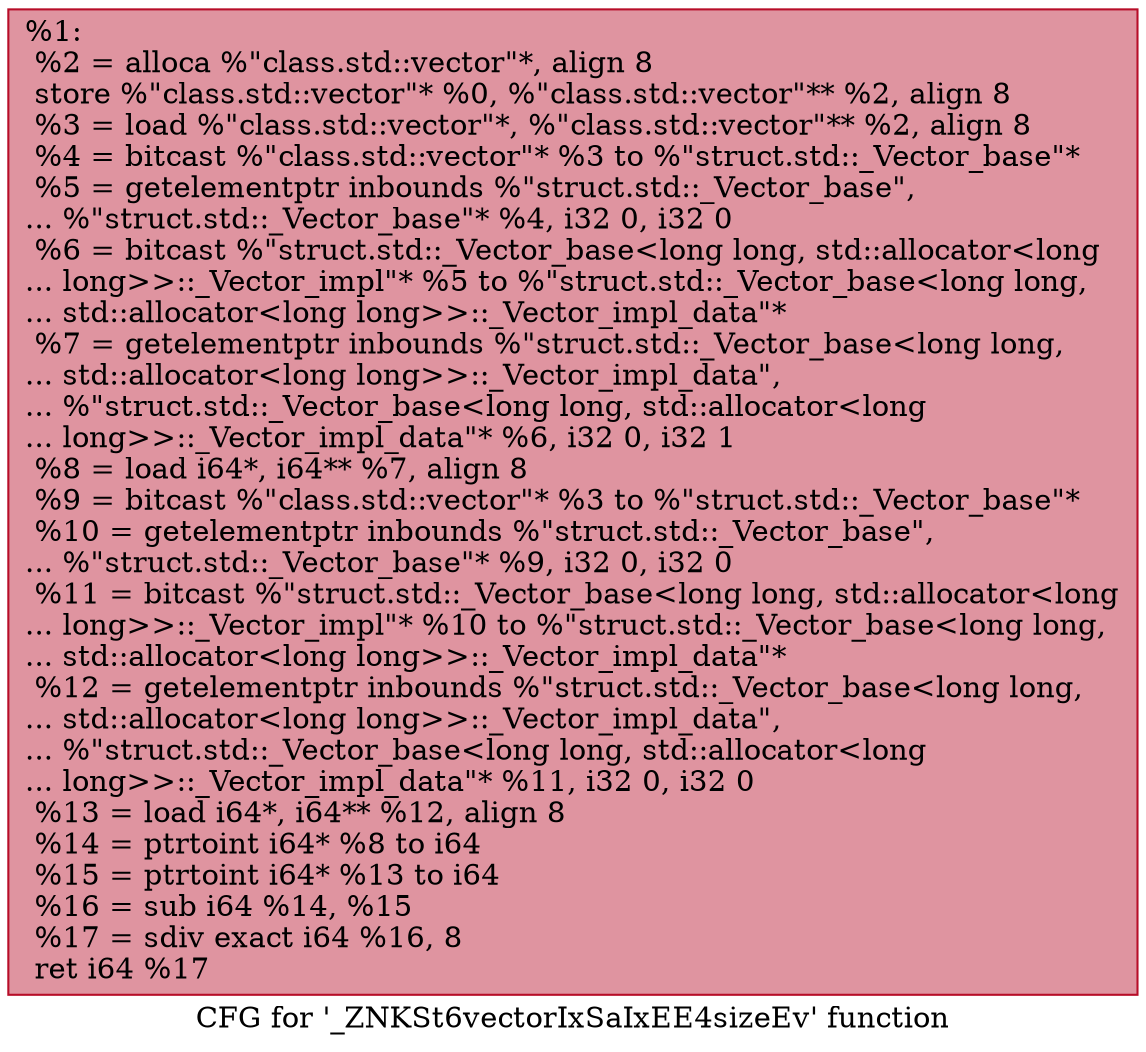 digraph "CFG for '_ZNKSt6vectorIxSaIxEE4sizeEv' function" {
	label="CFG for '_ZNKSt6vectorIxSaIxEE4sizeEv' function";

	Node0x559e2d03fca0 [shape=record,color="#b70d28ff", style=filled, fillcolor="#b70d2870",label="{%1:\l  %2 = alloca %\"class.std::vector\"*, align 8\l  store %\"class.std::vector\"* %0, %\"class.std::vector\"** %2, align 8\l  %3 = load %\"class.std::vector\"*, %\"class.std::vector\"** %2, align 8\l  %4 = bitcast %\"class.std::vector\"* %3 to %\"struct.std::_Vector_base\"*\l  %5 = getelementptr inbounds %\"struct.std::_Vector_base\",\l... %\"struct.std::_Vector_base\"* %4, i32 0, i32 0\l  %6 = bitcast %\"struct.std::_Vector_base\<long long, std::allocator\<long\l... long\>\>::_Vector_impl\"* %5 to %\"struct.std::_Vector_base\<long long,\l... std::allocator\<long long\>\>::_Vector_impl_data\"*\l  %7 = getelementptr inbounds %\"struct.std::_Vector_base\<long long,\l... std::allocator\<long long\>\>::_Vector_impl_data\",\l... %\"struct.std::_Vector_base\<long long, std::allocator\<long\l... long\>\>::_Vector_impl_data\"* %6, i32 0, i32 1\l  %8 = load i64*, i64** %7, align 8\l  %9 = bitcast %\"class.std::vector\"* %3 to %\"struct.std::_Vector_base\"*\l  %10 = getelementptr inbounds %\"struct.std::_Vector_base\",\l... %\"struct.std::_Vector_base\"* %9, i32 0, i32 0\l  %11 = bitcast %\"struct.std::_Vector_base\<long long, std::allocator\<long\l... long\>\>::_Vector_impl\"* %10 to %\"struct.std::_Vector_base\<long long,\l... std::allocator\<long long\>\>::_Vector_impl_data\"*\l  %12 = getelementptr inbounds %\"struct.std::_Vector_base\<long long,\l... std::allocator\<long long\>\>::_Vector_impl_data\",\l... %\"struct.std::_Vector_base\<long long, std::allocator\<long\l... long\>\>::_Vector_impl_data\"* %11, i32 0, i32 0\l  %13 = load i64*, i64** %12, align 8\l  %14 = ptrtoint i64* %8 to i64\l  %15 = ptrtoint i64* %13 to i64\l  %16 = sub i64 %14, %15\l  %17 = sdiv exact i64 %16, 8\l  ret i64 %17\l}"];
}
